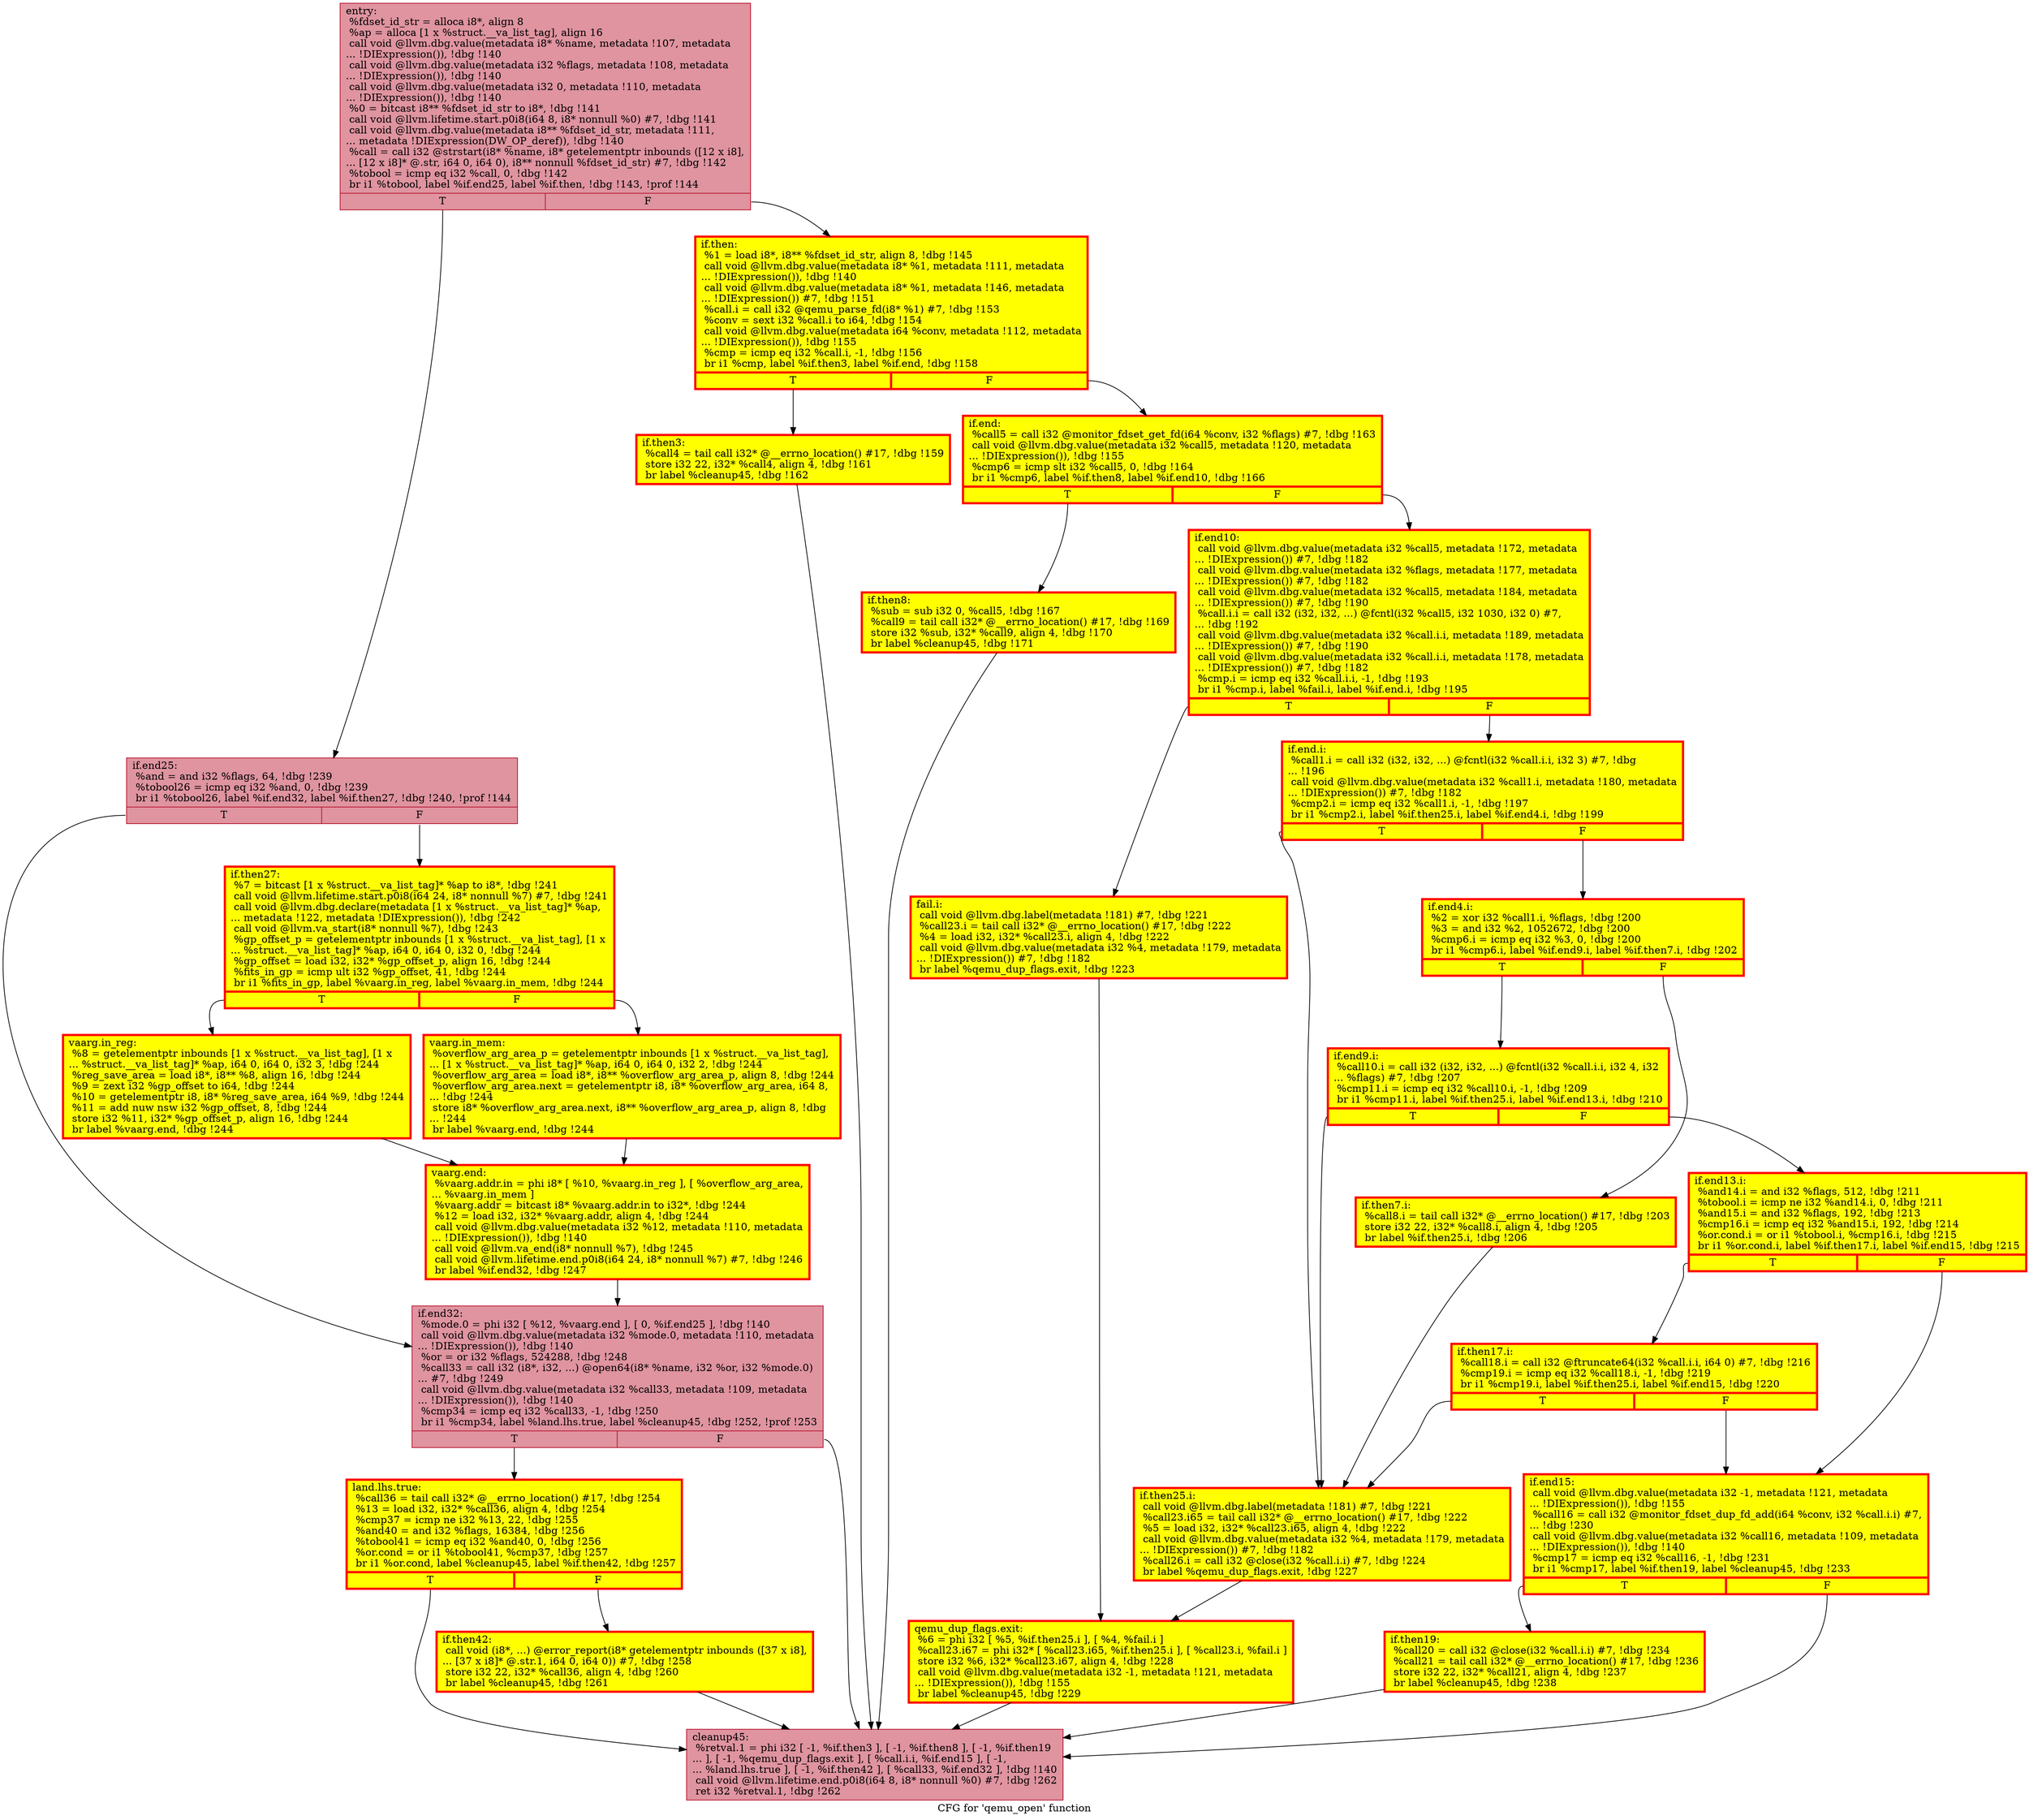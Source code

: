 digraph "CFG for 'qemu_open' function" {
	label="CFG for 'qemu_open' function";

	Node0x558452721ef0 [shape=record,color="#b70d28ff", style=filled, fillcolor="#b70d2870",label="{entry:\l  %fdset_id_str = alloca i8*, align 8\l  %ap = alloca [1 x %struct.__va_list_tag], align 16\l  call void @llvm.dbg.value(metadata i8* %name, metadata !107, metadata\l... !DIExpression()), !dbg !140\l  call void @llvm.dbg.value(metadata i32 %flags, metadata !108, metadata\l... !DIExpression()), !dbg !140\l  call void @llvm.dbg.value(metadata i32 0, metadata !110, metadata\l... !DIExpression()), !dbg !140\l  %0 = bitcast i8** %fdset_id_str to i8*, !dbg !141\l  call void @llvm.lifetime.start.p0i8(i64 8, i8* nonnull %0) #7, !dbg !141\l  call void @llvm.dbg.value(metadata i8** %fdset_id_str, metadata !111,\l... metadata !DIExpression(DW_OP_deref)), !dbg !140\l  %call = call i32 @strstart(i8* %name, i8* getelementptr inbounds ([12 x i8],\l... [12 x i8]* @.str, i64 0, i64 0), i8** nonnull %fdset_id_str) #7, !dbg !142\l  %tobool = icmp eq i32 %call, 0, !dbg !142\l  br i1 %tobool, label %if.end25, label %if.then, !dbg !143, !prof !144\l|{<s0>T|<s1>F}}"];
	Node0x558452721ef0:s0 -> Node0x558452739d00;
	Node0x558452721ef0:s1 -> Node0x558452739c90;
	Node0x558452739c90 [shape=record,penwidth=3.0, style="filled", color="red", fillcolor="yellow",label="{if.then:                                          \l  %1 = load i8*, i8** %fdset_id_str, align 8, !dbg !145\l  call void @llvm.dbg.value(metadata i8* %1, metadata !111, metadata\l... !DIExpression()), !dbg !140\l  call void @llvm.dbg.value(metadata i8* %1, metadata !146, metadata\l... !DIExpression()) #7, !dbg !151\l  %call.i = call i32 @qemu_parse_fd(i8* %1) #7, !dbg !153\l  %conv = sext i32 %call.i to i64, !dbg !154\l  call void @llvm.dbg.value(metadata i64 %conv, metadata !112, metadata\l... !DIExpression()), !dbg !155\l  %cmp = icmp eq i32 %call.i, -1, !dbg !156\l  br i1 %cmp, label %if.then3, label %if.end, !dbg !158\l|{<s0>T|<s1>F}}"];
	Node0x558452739c90:s0 -> Node0x558452720d60;
	Node0x558452739c90:s1 -> Node0x55845273e570;
	Node0x558452720d60 [shape=record,penwidth=3.0, style="filled", color="red", fillcolor="yellow",label="{if.then3:                                         \l  %call4 = tail call i32* @__errno_location() #17, !dbg !159\l  store i32 22, i32* %call4, align 4, !dbg !161\l  br label %cleanup45, !dbg !162\l}"];
	Node0x558452720d60 -> Node0x558452743c90;
	Node0x55845273e570 [shape=record,penwidth=3.0, style="filled", color="red", fillcolor="yellow",label="{if.end:                                           \l  %call5 = call i32 @monitor_fdset_get_fd(i64 %conv, i32 %flags) #7, !dbg !163\l  call void @llvm.dbg.value(metadata i32 %call5, metadata !120, metadata\l... !DIExpression()), !dbg !155\l  %cmp6 = icmp slt i32 %call5, 0, !dbg !164\l  br i1 %cmp6, label %if.then8, label %if.end10, !dbg !166\l|{<s0>T|<s1>F}}"];
	Node0x55845273e570:s0 -> Node0x558452740000;
	Node0x55845273e570:s1 -> Node0x558452740230;
	Node0x558452740000 [shape=record,penwidth=3.0, style="filled", color="red", fillcolor="yellow",label="{if.then8:                                         \l  %sub = sub i32 0, %call5, !dbg !167\l  %call9 = tail call i32* @__errno_location() #17, !dbg !169\l  store i32 %sub, i32* %call9, align 4, !dbg !170\l  br label %cleanup45, !dbg !171\l}"];
	Node0x558452740000 -> Node0x558452743c90;
	Node0x558452740230 [shape=record,penwidth=3.0, style="filled", color="red", fillcolor="yellow",label="{if.end10:                                         \l  call void @llvm.dbg.value(metadata i32 %call5, metadata !172, metadata\l... !DIExpression()) #7, !dbg !182\l  call void @llvm.dbg.value(metadata i32 %flags, metadata !177, metadata\l... !DIExpression()) #7, !dbg !182\l  call void @llvm.dbg.value(metadata i32 %call5, metadata !184, metadata\l... !DIExpression()) #7, !dbg !190\l  %call.i.i = call i32 (i32, i32, ...) @fcntl(i32 %call5, i32 1030, i32 0) #7,\l... !dbg !192\l  call void @llvm.dbg.value(metadata i32 %call.i.i, metadata !189, metadata\l... !DIExpression()) #7, !dbg !190\l  call void @llvm.dbg.value(metadata i32 %call.i.i, metadata !178, metadata\l... !DIExpression()) #7, !dbg !182\l  %cmp.i = icmp eq i32 %call.i.i, -1, !dbg !193\l  br i1 %cmp.i, label %fail.i, label %if.end.i, !dbg !195\l|{<s0>T|<s1>F}}"];
	Node0x558452740230:s0 -> Node0x55845273efb0;
	Node0x558452740230:s1 -> Node0x5584527917e0;
	Node0x5584527917e0 [shape=record,penwidth=3.0, style="filled", color="red", fillcolor="yellow",label="{if.end.i:                                         \l  %call1.i = call i32 (i32, i32, ...) @fcntl(i32 %call.i.i, i32 3) #7, !dbg\l... !196\l  call void @llvm.dbg.value(metadata i32 %call1.i, metadata !180, metadata\l... !DIExpression()) #7, !dbg !182\l  %cmp2.i = icmp eq i32 %call1.i, -1, !dbg !197\l  br i1 %cmp2.i, label %if.then25.i, label %if.end4.i, !dbg !199\l|{<s0>T|<s1>F}}"];
	Node0x5584527917e0:s0 -> Node0x558452731e50;
	Node0x5584527917e0:s1 -> Node0x558452712230;
	Node0x558452712230 [shape=record,penwidth=3.0, style="filled", color="red", fillcolor="yellow",label="{if.end4.i:                                        \l  %2 = xor i32 %call1.i, %flags, !dbg !200\l  %3 = and i32 %2, 1052672, !dbg !200\l  %cmp6.i = icmp eq i32 %3, 0, !dbg !200\l  br i1 %cmp6.i, label %if.end9.i, label %if.then7.i, !dbg !202\l|{<s0>T|<s1>F}}"];
	Node0x558452712230:s0 -> Node0x558452741000;
	Node0x558452712230:s1 -> Node0x55845273e0c0;
	Node0x55845273e0c0 [shape=record,penwidth=3.0, style="filled", color="red", fillcolor="yellow",label="{if.then7.i:                                       \l  %call8.i = tail call i32* @__errno_location() #17, !dbg !203\l  store i32 22, i32* %call8.i, align 4, !dbg !205\l  br label %if.then25.i, !dbg !206\l}"];
	Node0x55845273e0c0 -> Node0x558452731e50;
	Node0x558452741000 [shape=record,penwidth=3.0, style="filled", color="red", fillcolor="yellow",label="{if.end9.i:                                        \l  %call10.i = call i32 (i32, i32, ...) @fcntl(i32 %call.i.i, i32 4, i32\l... %flags) #7, !dbg !207\l  %cmp11.i = icmp eq i32 %call10.i, -1, !dbg !209\l  br i1 %cmp11.i, label %if.then25.i, label %if.end13.i, !dbg !210\l|{<s0>T|<s1>F}}"];
	Node0x558452741000:s0 -> Node0x558452731e50;
	Node0x558452741000:s1 -> Node0x558452737c50;
	Node0x558452737c50 [shape=record,penwidth=3.0, style="filled", color="red", fillcolor="yellow",label="{if.end13.i:                                       \l  %and14.i = and i32 %flags, 512, !dbg !211\l  %tobool.i = icmp ne i32 %and14.i, 0, !dbg !211\l  %and15.i = and i32 %flags, 192, !dbg !213\l  %cmp16.i = icmp eq i32 %and15.i, 192, !dbg !214\l  %or.cond.i = or i1 %tobool.i, %cmp16.i, !dbg !215\l  br i1 %or.cond.i, label %if.then17.i, label %if.end15, !dbg !215\l|{<s0>T|<s1>F}}"];
	Node0x558452737c50:s0 -> Node0x5584527432f0;
	Node0x558452737c50:s1 -> Node0x558452741340;
	Node0x5584527432f0 [shape=record,penwidth=3.0, style="filled", color="red", fillcolor="yellow",label="{if.then17.i:                                      \l  %call18.i = call i32 @ftruncate64(i32 %call.i.i, i64 0) #7, !dbg !216\l  %cmp19.i = icmp eq i32 %call18.i, -1, !dbg !219\l  br i1 %cmp19.i, label %if.then25.i, label %if.end15, !dbg !220\l|{<s0>T|<s1>F}}"];
	Node0x5584527432f0:s0 -> Node0x558452731e50;
	Node0x5584527432f0:s1 -> Node0x558452741340;
	Node0x55845273efb0 [shape=record,penwidth=3.0, style="filled", color="red", fillcolor="yellow",label="{fail.i:                                           \l  call void @llvm.dbg.label(metadata !181) #7, !dbg !221\l  %call23.i = tail call i32* @__errno_location() #17, !dbg !222\l  %4 = load i32, i32* %call23.i, align 4, !dbg !222\l  call void @llvm.dbg.value(metadata i32 %4, metadata !179, metadata\l... !DIExpression()) #7, !dbg !182\l  br label %qemu_dup_flags.exit, !dbg !223\l}"];
	Node0x55845273efb0 -> Node0x55845273f0f0;
	Node0x558452731e50 [shape=record,penwidth=3.0, style="filled", color="red", fillcolor="yellow",label="{if.then25.i:                                      \l  call void @llvm.dbg.label(metadata !181) #7, !dbg !221\l  %call23.i65 = tail call i32* @__errno_location() #17, !dbg !222\l  %5 = load i32, i32* %call23.i65, align 4, !dbg !222\l  call void @llvm.dbg.value(metadata i32 %4, metadata !179, metadata\l... !DIExpression()) #7, !dbg !182\l  %call26.i = call i32 @close(i32 %call.i.i) #7, !dbg !224\l  br label %qemu_dup_flags.exit, !dbg !227\l}"];
	Node0x558452731e50 -> Node0x55845273f0f0;
	Node0x55845273f0f0 [shape=record,penwidth=3.0, style="filled", color="red", fillcolor="yellow",label="{qemu_dup_flags.exit:                              \l  %6 = phi i32 [ %5, %if.then25.i ], [ %4, %fail.i ]\l  %call23.i67 = phi i32* [ %call23.i65, %if.then25.i ], [ %call23.i, %fail.i ]\l  store i32 %6, i32* %call23.i67, align 4, !dbg !228\l  call void @llvm.dbg.value(metadata i32 -1, metadata !121, metadata\l... !DIExpression()), !dbg !155\l  br label %cleanup45, !dbg !229\l}"];
	Node0x55845273f0f0 -> Node0x558452743c90;
	Node0x558452741340 [shape=record,penwidth=3.0, style="filled", color="red", fillcolor="yellow",label="{if.end15:                                         \l  call void @llvm.dbg.value(metadata i32 -1, metadata !121, metadata\l... !DIExpression()), !dbg !155\l  %call16 = call i32 @monitor_fdset_dup_fd_add(i64 %conv, i32 %call.i.i) #7,\l... !dbg !230\l  call void @llvm.dbg.value(metadata i32 %call16, metadata !109, metadata\l... !DIExpression()), !dbg !140\l  %cmp17 = icmp eq i32 %call16, -1, !dbg !231\l  br i1 %cmp17, label %if.then19, label %cleanup45, !dbg !233\l|{<s0>T|<s1>F}}"];
	Node0x558452741340:s0 -> Node0x558452741f90;
	Node0x558452741340:s1 -> Node0x558452743c90;
	Node0x558452741f90 [shape=record,penwidth=3.0, style="filled", color="red", fillcolor="yellow",label="{if.then19:                                        \l  %call20 = call i32 @close(i32 %call.i.i) #7, !dbg !234\l  %call21 = tail call i32* @__errno_location() #17, !dbg !236\l  store i32 22, i32* %call21, align 4, !dbg !237\l  br label %cleanup45, !dbg !238\l}"];
	Node0x558452741f90 -> Node0x558452743c90;
	Node0x558452739d00 [shape=record,color="#b70d28ff", style=filled, fillcolor="#b70d2870",label="{if.end25:                                         \l  %and = and i32 %flags, 64, !dbg !239\l  %tobool26 = icmp eq i32 %and, 0, !dbg !239\l  br i1 %tobool26, label %if.end32, label %if.then27, !dbg !240, !prof !144\l|{<s0>T|<s1>F}}"];
	Node0x558452739d00:s0 -> Node0x558452744060;
	Node0x558452739d00:s1 -> Node0x558452743dd0;
	Node0x558452743dd0 [shape=record,penwidth=3.0, style="filled", color="red", fillcolor="yellow",label="{if.then27:                                        \l  %7 = bitcast [1 x %struct.__va_list_tag]* %ap to i8*, !dbg !241\l  call void @llvm.lifetime.start.p0i8(i64 24, i8* nonnull %7) #7, !dbg !241\l  call void @llvm.dbg.declare(metadata [1 x %struct.__va_list_tag]* %ap,\l... metadata !122, metadata !DIExpression()), !dbg !242\l  call void @llvm.va_start(i8* nonnull %7), !dbg !243\l  %gp_offset_p = getelementptr inbounds [1 x %struct.__va_list_tag], [1 x\l... %struct.__va_list_tag]* %ap, i64 0, i64 0, i32 0, !dbg !244\l  %gp_offset = load i32, i32* %gp_offset_p, align 16, !dbg !244\l  %fits_in_gp = icmp ult i32 %gp_offset, 41, !dbg !244\l  br i1 %fits_in_gp, label %vaarg.in_reg, label %vaarg.in_mem, !dbg !244\l|{<s0>T|<s1>F}}"];
	Node0x558452743dd0:s0 -> Node0x558452739a00;
	Node0x558452743dd0:s1 -> Node0x5584527444a0;
	Node0x558452739a00 [shape=record,penwidth=3.0, style="filled", color="red", fillcolor="yellow",label="{vaarg.in_reg:                                     \l  %8 = getelementptr inbounds [1 x %struct.__va_list_tag], [1 x\l... %struct.__va_list_tag]* %ap, i64 0, i64 0, i32 3, !dbg !244\l  %reg_save_area = load i8*, i8** %8, align 16, !dbg !244\l  %9 = zext i32 %gp_offset to i64, !dbg !244\l  %10 = getelementptr i8, i8* %reg_save_area, i64 %9, !dbg !244\l  %11 = add nuw nsw i32 %gp_offset, 8, !dbg !244\l  store i32 %11, i32* %gp_offset_p, align 16, !dbg !244\l  br label %vaarg.end, !dbg !244\l}"];
	Node0x558452739a00 -> Node0x558452740500;
	Node0x5584527444a0 [shape=record,penwidth=3.0, style="filled", color="red", fillcolor="yellow",label="{vaarg.in_mem:                                     \l  %overflow_arg_area_p = getelementptr inbounds [1 x %struct.__va_list_tag],\l... [1 x %struct.__va_list_tag]* %ap, i64 0, i64 0, i32 2, !dbg !244\l  %overflow_arg_area = load i8*, i8** %overflow_arg_area_p, align 8, !dbg !244\l  %overflow_arg_area.next = getelementptr i8, i8* %overflow_arg_area, i64 8,\l... !dbg !244\l  store i8* %overflow_arg_area.next, i8** %overflow_arg_area_p, align 8, !dbg\l... !244\l  br label %vaarg.end, !dbg !244\l}"];
	Node0x5584527444a0 -> Node0x558452740500;
	Node0x558452740500 [shape=record,penwidth=3.0, style="filled", color="red", fillcolor="yellow",label="{vaarg.end:                                        \l  %vaarg.addr.in = phi i8* [ %10, %vaarg.in_reg ], [ %overflow_arg_area,\l... %vaarg.in_mem ]\l  %vaarg.addr = bitcast i8* %vaarg.addr.in to i32*, !dbg !244\l  %12 = load i32, i32* %vaarg.addr, align 4, !dbg !244\l  call void @llvm.dbg.value(metadata i32 %12, metadata !110, metadata\l... !DIExpression()), !dbg !140\l  call void @llvm.va_end(i8* nonnull %7), !dbg !245\l  call void @llvm.lifetime.end.p0i8(i64 24, i8* nonnull %7) #7, !dbg !246\l  br label %if.end32, !dbg !247\l}"];
	Node0x558452740500 -> Node0x558452744060;
	Node0x558452744060 [shape=record,color="#b70d28ff", style=filled, fillcolor="#b70d2870",label="{if.end32:                                         \l  %mode.0 = phi i32 [ %12, %vaarg.end ], [ 0, %if.end25 ], !dbg !140\l  call void @llvm.dbg.value(metadata i32 %mode.0, metadata !110, metadata\l... !DIExpression()), !dbg !140\l  %or = or i32 %flags, 524288, !dbg !248\l  %call33 = call i32 (i8*, i32, ...) @open64(i8* %name, i32 %or, i32 %mode.0)\l... #7, !dbg !249\l  call void @llvm.dbg.value(metadata i32 %call33, metadata !109, metadata\l... !DIExpression()), !dbg !140\l  %cmp34 = icmp eq i32 %call33, -1, !dbg !250\l  br i1 %cmp34, label %land.lhs.true, label %cleanup45, !dbg !252, !prof !253\l|{<s0>T|<s1>F}}"];
	Node0x558452744060:s0 -> Node0x55845274a000;
	Node0x558452744060:s1 -> Node0x558452743c90;
	Node0x55845274a000 [shape=record,penwidth=3.0, style="filled", color="red", fillcolor="yellow",label="{land.lhs.true:                                    \l  %call36 = tail call i32* @__errno_location() #17, !dbg !254\l  %13 = load i32, i32* %call36, align 4, !dbg !254\l  %cmp37 = icmp ne i32 %13, 22, !dbg !255\l  %and40 = and i32 %flags, 16384, !dbg !256\l  %tobool41 = icmp eq i32 %and40, 0, !dbg !256\l  %or.cond = or i1 %tobool41, %cmp37, !dbg !257\l  br i1 %or.cond, label %cleanup45, label %if.then42, !dbg !257\l|{<s0>T|<s1>F}}"];
	Node0x55845274a000:s0 -> Node0x558452743c90;
	Node0x55845274a000:s1 -> Node0x558452749eb0;
	Node0x558452749eb0 [shape=record,penwidth=3.0, style="filled", color="red", fillcolor="yellow",label="{if.then42:                                        \l  call void (i8*, ...) @error_report(i8* getelementptr inbounds ([37 x i8],\l... [37 x i8]* @.str.1, i64 0, i64 0)) #7, !dbg !258\l  store i32 22, i32* %call36, align 4, !dbg !260\l  br label %cleanup45, !dbg !261\l}"];
	Node0x558452749eb0 -> Node0x558452743c90;
	Node0x558452743c90 [shape=record,color="#b70d28ff", style=filled, fillcolor="#b70d2870",label="{cleanup45:                                        \l  %retval.1 = phi i32 [ -1, %if.then3 ], [ -1, %if.then8 ], [ -1, %if.then19\l... ], [ -1, %qemu_dup_flags.exit ], [ %call.i.i, %if.end15 ], [ -1,\l... %land.lhs.true ], [ -1, %if.then42 ], [ %call33, %if.end32 ], !dbg !140\l  call void @llvm.lifetime.end.p0i8(i64 8, i8* nonnull %0) #7, !dbg !262\l  ret i32 %retval.1, !dbg !262\l}"];
}
